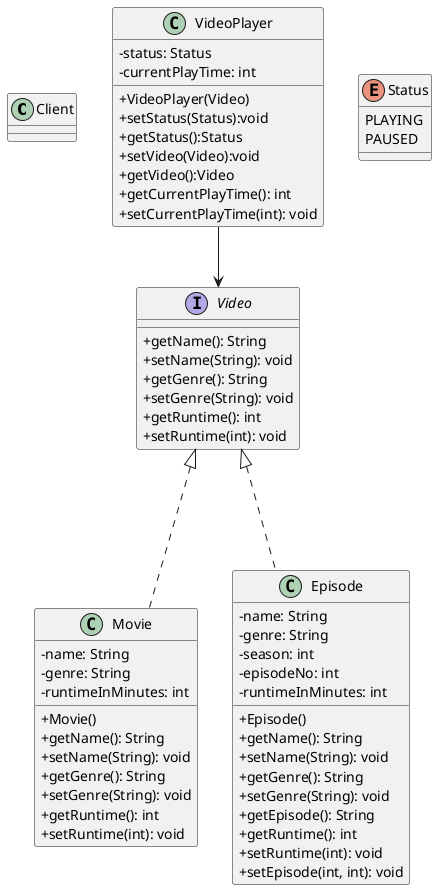 @startuml
skinparam classAttributeIconSize 0

class Client


interface Video {
+getName(): String
+setName(String): void
+getGenre(): String
+setGenre(String): void
+getRuntime(): int
+setRuntime(int): void
}

class Movie {
-name: String
-genre: String
-runtimeInMinutes: int

+Movie()
+getName(): String
+setName(String): void
+getGenre(): String
+setGenre(String): void
+getRuntime(): int
+setRuntime(int): void
}

class Episode {
-name: String
-genre: String
-season: int
-episodeNo: int
-runtimeInMinutes: int

+Episode()
+getName(): String
+setName(String): void
+getGenre(): String
+setGenre(String): void
+getEpisode(): String
+getRuntime(): int
+setRuntime(int): void
+setEpisode(int, int): void
}

class VideoPlayer {
-status: Status
-currentPlayTime: int

+VideoPlayer(Video)
+setStatus(Status):void
+getStatus():Status
+setVideo(Video):void
+getVideo():Video
+getCurrentPlayTime(): int
+setCurrentPlayTime(int): void
}

Enum Status{
PLAYING
PAUSED
}

Video <|... Movie
Video <|... Episode

VideoPlayer --> Video

@enduml